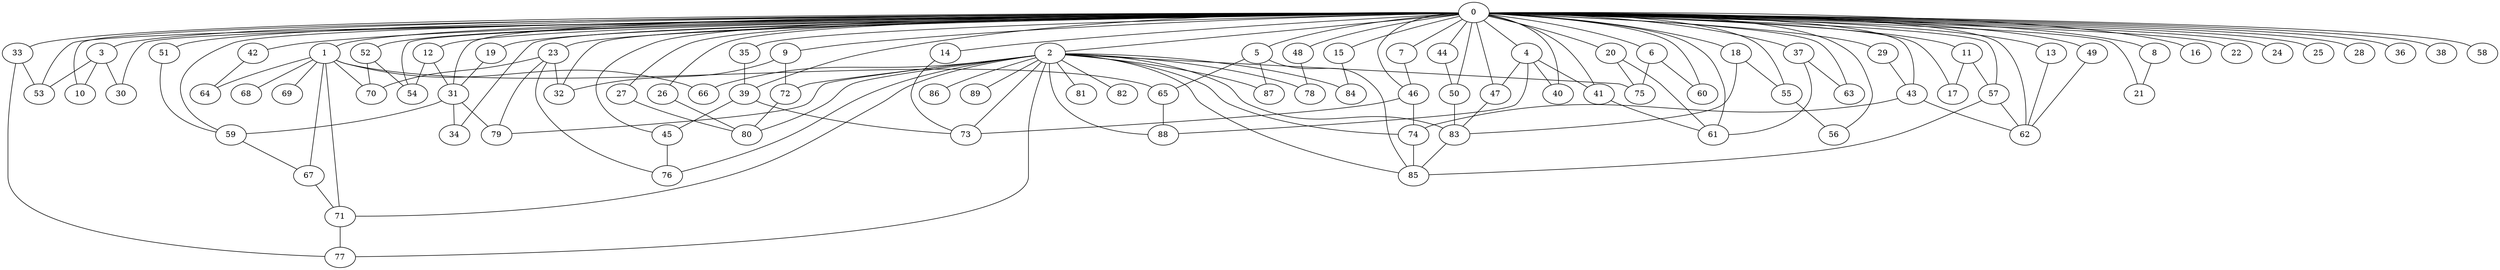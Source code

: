 
graph graphname {
    0 -- 1
0 -- 2
0 -- 3
0 -- 4
0 -- 5
0 -- 6
0 -- 7
0 -- 8
0 -- 9
0 -- 10
0 -- 11
0 -- 12
0 -- 13
0 -- 14
0 -- 15
0 -- 16
0 -- 17
0 -- 18
0 -- 19
0 -- 20
0 -- 21
0 -- 22
0 -- 23
0 -- 24
0 -- 25
0 -- 26
0 -- 27
0 -- 28
0 -- 29
0 -- 30
0 -- 31
0 -- 32
0 -- 33
0 -- 34
0 -- 35
0 -- 36
0 -- 37
0 -- 38
0 -- 39
0 -- 40
0 -- 41
0 -- 42
0 -- 43
0 -- 44
0 -- 45
0 -- 46
0 -- 47
0 -- 48
0 -- 49
0 -- 50
0 -- 51
0 -- 52
0 -- 53
0 -- 54
0 -- 55
0 -- 56
0 -- 57
0 -- 58
0 -- 59
0 -- 60
0 -- 61
0 -- 62
0 -- 63
1 -- 64
1 -- 66
1 -- 67
1 -- 68
1 -- 69
1 -- 70
1 -- 65
1 -- 71
2 -- 71
2 -- 72
2 -- 73
2 -- 74
2 -- 75
2 -- 76
2 -- 77
2 -- 78
2 -- 79
2 -- 80
2 -- 81
2 -- 82
2 -- 83
2 -- 84
2 -- 85
2 -- 86
2 -- 87
2 -- 88
2 -- 89
2 -- 66
3 -- 53
3 -- 10
3 -- 30
4 -- 47
4 -- 41
4 -- 40
4 -- 88
5 -- 85
5 -- 65
5 -- 87
6 -- 75
6 -- 60
7 -- 46
8 -- 21
9 -- 32
9 -- 72
11 -- 57
11 -- 17
12 -- 31
12 -- 54
13 -- 62
14 -- 73
15 -- 84
18 -- 55
18 -- 83
19 -- 31
20 -- 75
20 -- 61
23 -- 70
23 -- 32
23 -- 76
23 -- 79
26 -- 80
27 -- 80
29 -- 43
31 -- 79
31 -- 59
31 -- 34
33 -- 77
33 -- 53
35 -- 39
37 -- 63
37 -- 61
39 -- 45
39 -- 73
41 -- 61
42 -- 64
43 -- 74
43 -- 62
44 -- 50
45 -- 76
46 -- 74
46 -- 73
47 -- 83
48 -- 78
49 -- 62
50 -- 83
51 -- 59
52 -- 54
52 -- 70
55 -- 56
57 -- 85
57 -- 62
59 -- 67
65 -- 88
67 -- 71
71 -- 77
72 -- 80
74 -- 85
83 -- 85

}
